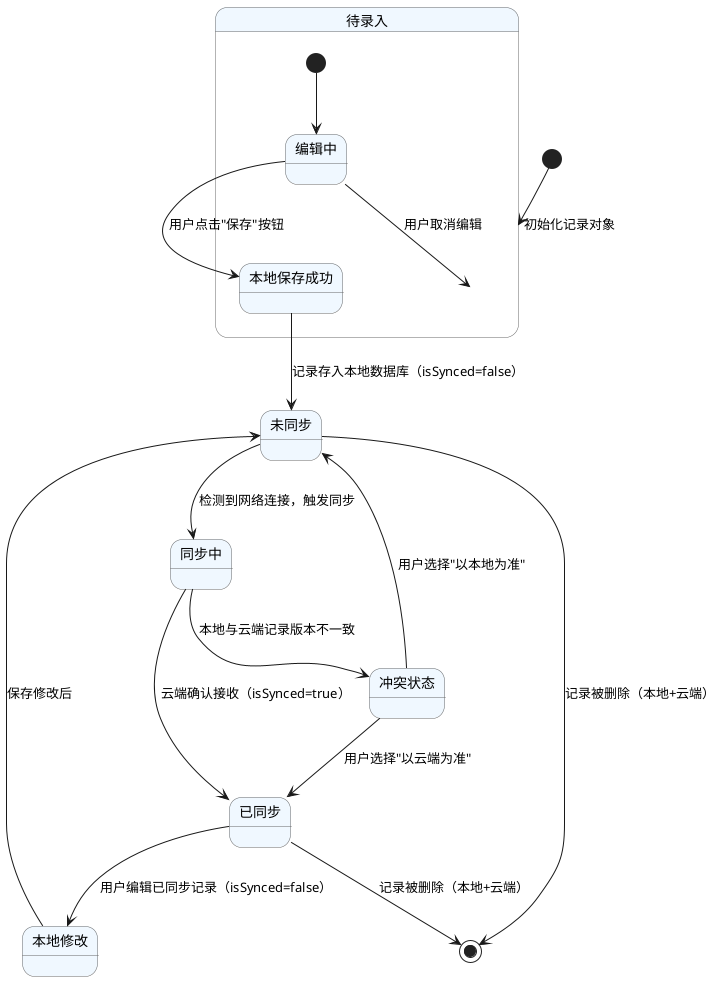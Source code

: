 @startuml 状态图
' 状态图配置
skinparam state {
  BackgroundColor #F0F8FF
  BorderColor #666666
  FontName 微软雅黑
}

' 初始状态与终止状态
[*] --> 待录入 : 初始化记录对象

' 核心状态及转换
state 待录入 {
  [*] --> 编辑中
  编辑中 --> 本地保存成功 : 用户点击"保存"按钮
  编辑中 --> 待录入 : 用户取消编辑
}

本地保存成功 --> 未同步 : 记录存入本地数据库（isSynced=false）
未同步 --> 同步中 : 检测到网络连接，触发同步
同步中 --> 已同步 : 云端确认接收（isSynced=true）
同步中 --> 冲突状态 : 本地与云端记录版本不一致

冲突状态 --> 未同步 : 用户选择"以本地为准"
冲突状态 --> 已同步 : 用户选择"以云端为准"

已同步 --> 本地修改 : 用户编辑已同步记录（isSynced=false）
本地修改 --> 未同步 : 保存修改后

' 终止状态
未同步 --> [*] : 记录被删除（本地+云端）
已同步 --> [*] : 记录被删除（本地+云端）
@enduml